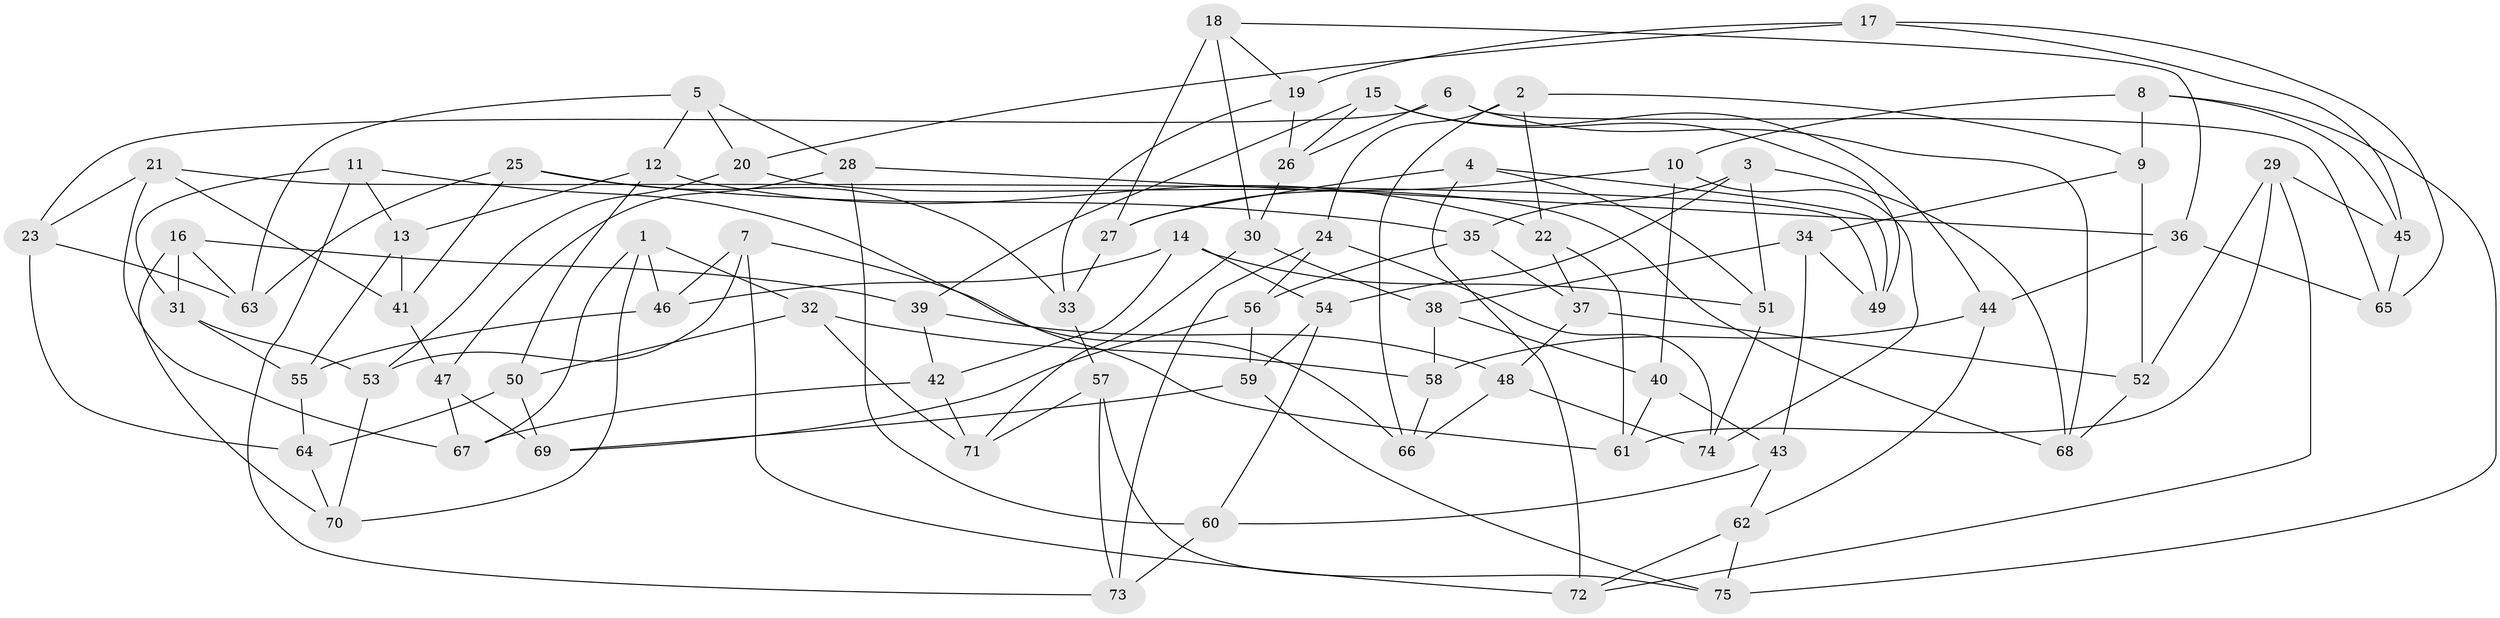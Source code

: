 // Generated by graph-tools (version 1.1) at 2025/16/03/09/25 04:16:29]
// undirected, 75 vertices, 150 edges
graph export_dot {
graph [start="1"]
  node [color=gray90,style=filled];
  1;
  2;
  3;
  4;
  5;
  6;
  7;
  8;
  9;
  10;
  11;
  12;
  13;
  14;
  15;
  16;
  17;
  18;
  19;
  20;
  21;
  22;
  23;
  24;
  25;
  26;
  27;
  28;
  29;
  30;
  31;
  32;
  33;
  34;
  35;
  36;
  37;
  38;
  39;
  40;
  41;
  42;
  43;
  44;
  45;
  46;
  47;
  48;
  49;
  50;
  51;
  52;
  53;
  54;
  55;
  56;
  57;
  58;
  59;
  60;
  61;
  62;
  63;
  64;
  65;
  66;
  67;
  68;
  69;
  70;
  71;
  72;
  73;
  74;
  75;
  1 -- 46;
  1 -- 67;
  1 -- 70;
  1 -- 32;
  2 -- 9;
  2 -- 66;
  2 -- 22;
  2 -- 24;
  3 -- 51;
  3 -- 35;
  3 -- 54;
  3 -- 68;
  4 -- 27;
  4 -- 49;
  4 -- 72;
  4 -- 51;
  5 -- 28;
  5 -- 12;
  5 -- 20;
  5 -- 63;
  6 -- 68;
  6 -- 26;
  6 -- 65;
  6 -- 23;
  7 -- 72;
  7 -- 46;
  7 -- 61;
  7 -- 53;
  8 -- 9;
  8 -- 75;
  8 -- 10;
  8 -- 45;
  9 -- 52;
  9 -- 34;
  10 -- 27;
  10 -- 40;
  10 -- 74;
  11 -- 31;
  11 -- 66;
  11 -- 13;
  11 -- 73;
  12 -- 22;
  12 -- 13;
  12 -- 50;
  13 -- 55;
  13 -- 41;
  14 -- 46;
  14 -- 54;
  14 -- 42;
  14 -- 51;
  15 -- 44;
  15 -- 39;
  15 -- 49;
  15 -- 26;
  16 -- 63;
  16 -- 70;
  16 -- 39;
  16 -- 31;
  17 -- 45;
  17 -- 20;
  17 -- 19;
  17 -- 65;
  18 -- 36;
  18 -- 27;
  18 -- 19;
  18 -- 30;
  19 -- 26;
  19 -- 33;
  20 -- 68;
  20 -- 53;
  21 -- 49;
  21 -- 41;
  21 -- 23;
  21 -- 67;
  22 -- 37;
  22 -- 61;
  23 -- 64;
  23 -- 63;
  24 -- 56;
  24 -- 74;
  24 -- 73;
  25 -- 63;
  25 -- 33;
  25 -- 35;
  25 -- 41;
  26 -- 30;
  27 -- 33;
  28 -- 47;
  28 -- 36;
  28 -- 60;
  29 -- 72;
  29 -- 52;
  29 -- 61;
  29 -- 45;
  30 -- 71;
  30 -- 38;
  31 -- 55;
  31 -- 53;
  32 -- 71;
  32 -- 58;
  32 -- 50;
  33 -- 57;
  34 -- 49;
  34 -- 38;
  34 -- 43;
  35 -- 37;
  35 -- 56;
  36 -- 44;
  36 -- 65;
  37 -- 52;
  37 -- 48;
  38 -- 58;
  38 -- 40;
  39 -- 42;
  39 -- 48;
  40 -- 43;
  40 -- 61;
  41 -- 47;
  42 -- 71;
  42 -- 67;
  43 -- 60;
  43 -- 62;
  44 -- 58;
  44 -- 62;
  45 -- 65;
  46 -- 55;
  47 -- 69;
  47 -- 67;
  48 -- 74;
  48 -- 66;
  50 -- 69;
  50 -- 64;
  51 -- 74;
  52 -- 68;
  53 -- 70;
  54 -- 60;
  54 -- 59;
  55 -- 64;
  56 -- 69;
  56 -- 59;
  57 -- 75;
  57 -- 73;
  57 -- 71;
  58 -- 66;
  59 -- 75;
  59 -- 69;
  60 -- 73;
  62 -- 72;
  62 -- 75;
  64 -- 70;
}
